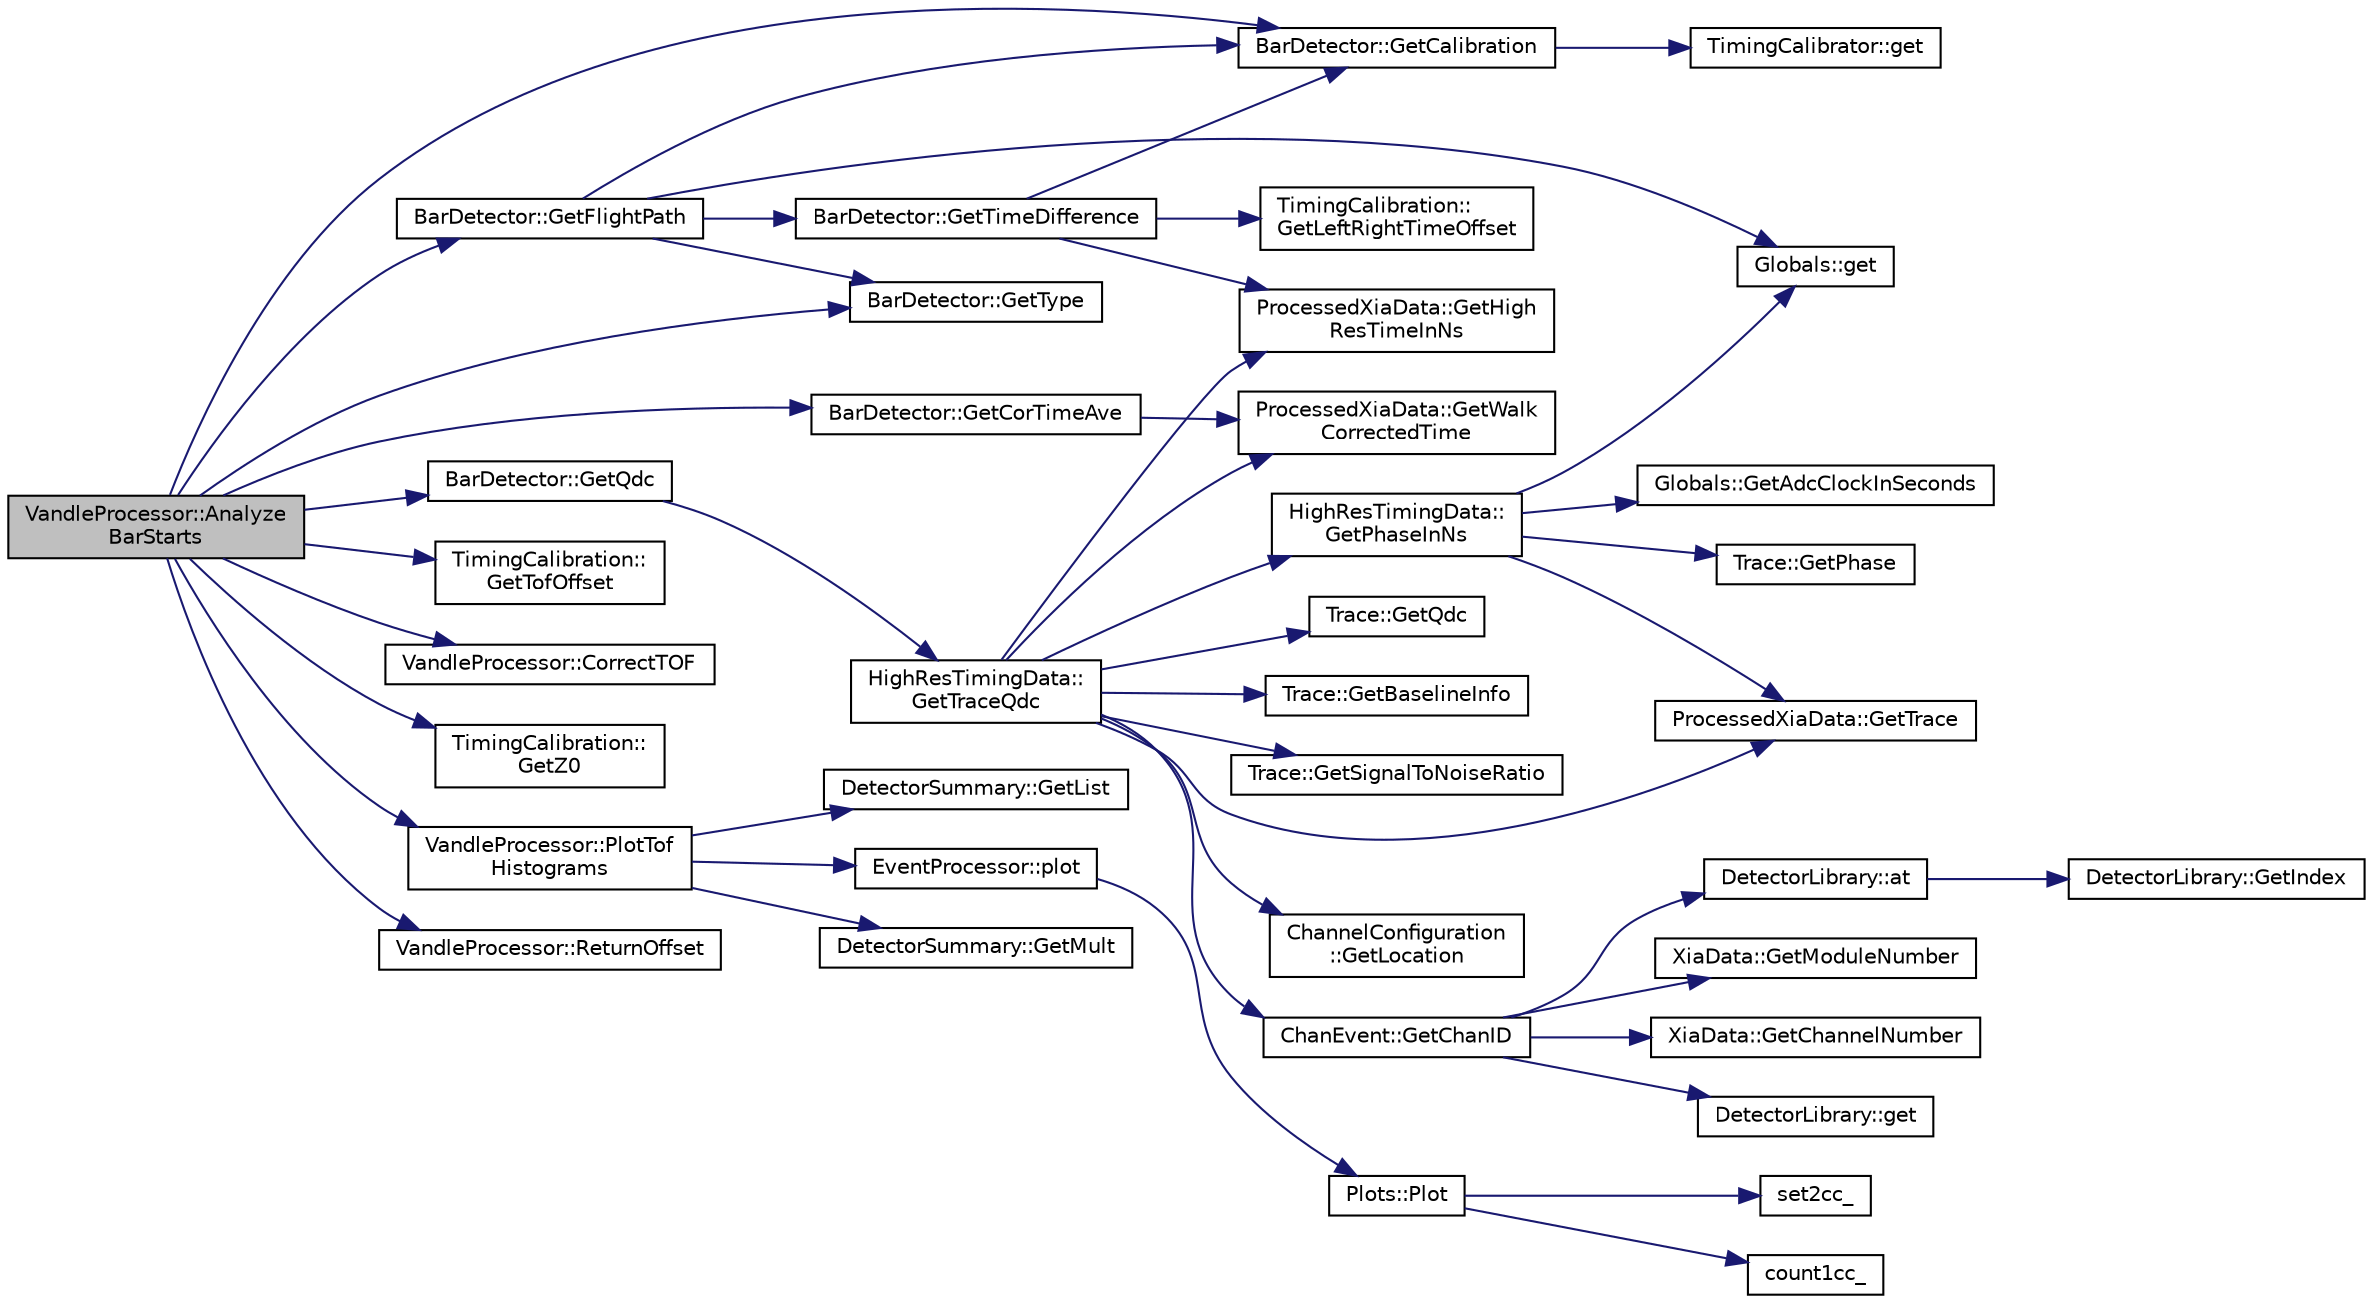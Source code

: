 digraph "VandleProcessor::AnalyzeBarStarts"
{
  edge [fontname="Helvetica",fontsize="10",labelfontname="Helvetica",labelfontsize="10"];
  node [fontname="Helvetica",fontsize="10",shape=record];
  rankdir="LR";
  Node1 [label="VandleProcessor::Analyze\lBarStarts",height=0.2,width=0.4,color="black", fillcolor="grey75", style="filled", fontcolor="black"];
  Node1 -> Node2 [color="midnightblue",fontsize="10",style="solid",fontname="Helvetica"];
  Node2 [label="BarDetector::GetCorTimeAve",height=0.2,width=0.4,color="black", fillcolor="white", style="filled",URL="$d6/d15/class_bar_detector.html#afd27f820c6859b1a69228cd3c238df3c"];
  Node2 -> Node3 [color="midnightblue",fontsize="10",style="solid",fontname="Helvetica"];
  Node3 [label="ProcessedXiaData::GetWalk\lCorrectedTime",height=0.2,width=0.4,color="black", fillcolor="white", style="filled",URL="$df/d3c/class_processed_xia_data.html#a796159b153b67faaaaf00650d4469ab4"];
  Node1 -> Node4 [color="midnightblue",fontsize="10",style="solid",fontname="Helvetica"];
  Node4 [label="BarDetector::GetCalibration",height=0.2,width=0.4,color="black", fillcolor="white", style="filled",URL="$d6/d15/class_bar_detector.html#aa76fb3d3f78aa6d8d3cc572cb18e1f70"];
  Node4 -> Node5 [color="midnightblue",fontsize="10",style="solid",fontname="Helvetica"];
  Node5 [label="TimingCalibrator::get",height=0.2,width=0.4,color="black", fillcolor="white", style="filled",URL="$dd/d02/class_timing_calibrator.html#aef9d53667925c12fee1462de03a5c063"];
  Node1 -> Node6 [color="midnightblue",fontsize="10",style="solid",fontname="Helvetica"];
  Node6 [label="TimingCalibration::\lGetTofOffset",height=0.2,width=0.4,color="black", fillcolor="white", style="filled",URL="$d2/d44/class_timing_calibration.html#a9a525af84fd4ad5deaee261e6320d3cc"];
  Node1 -> Node7 [color="midnightblue",fontsize="10",style="solid",fontname="Helvetica"];
  Node7 [label="VandleProcessor::CorrectTOF",height=0.2,width=0.4,color="black", fillcolor="white", style="filled",URL="$db/d21/class_vandle_processor.html#a0e075e2826fc130f4e3b52f1ad59c871",tooltip="Correct the time of flight based on the geometry of the setup. "];
  Node1 -> Node8 [color="midnightblue",fontsize="10",style="solid",fontname="Helvetica"];
  Node8 [label="BarDetector::GetFlightPath",height=0.2,width=0.4,color="black", fillcolor="white", style="filled",URL="$d6/d15/class_bar_detector.html#a0a587a54d41b2fc35fd1474bc1adadf7"];
  Node8 -> Node9 [color="midnightblue",fontsize="10",style="solid",fontname="Helvetica"];
  Node9 [label="BarDetector::GetType",height=0.2,width=0.4,color="black", fillcolor="white", style="filled",URL="$d6/d15/class_bar_detector.html#a809fe47808591c16680d0fe90500dcdd"];
  Node8 -> Node4 [color="midnightblue",fontsize="10",style="solid",fontname="Helvetica"];
  Node8 -> Node10 [color="midnightblue",fontsize="10",style="solid",fontname="Helvetica"];
  Node10 [label="Globals::get",height=0.2,width=0.4,color="black", fillcolor="white", style="filled",URL="$d3/daf/class_globals.html#ae66fa0173342202c96b13d71a6522512",tooltip="Instance is created upon first call. "];
  Node8 -> Node11 [color="midnightblue",fontsize="10",style="solid",fontname="Helvetica"];
  Node11 [label="BarDetector::GetTimeDifference",height=0.2,width=0.4,color="black", fillcolor="white", style="filled",URL="$d6/d15/class_bar_detector.html#a9aeef4ac770dad5953229e9aacb5b32c"];
  Node11 -> Node12 [color="midnightblue",fontsize="10",style="solid",fontname="Helvetica"];
  Node12 [label="ProcessedXiaData::GetHigh\lResTimeInNs",height=0.2,width=0.4,color="black", fillcolor="white", style="filled",URL="$df/d3c/class_processed_xia_data.html#a5da8714dc3420a4efd9a199de3f56079"];
  Node11 -> Node4 [color="midnightblue",fontsize="10",style="solid",fontname="Helvetica"];
  Node11 -> Node13 [color="midnightblue",fontsize="10",style="solid",fontname="Helvetica"];
  Node13 [label="TimingCalibration::\lGetLeftRightTimeOffset",height=0.2,width=0.4,color="black", fillcolor="white", style="filled",URL="$d2/d44/class_timing_calibration.html#a029592fb044fa928de8a7b67873c489d"];
  Node1 -> Node14 [color="midnightblue",fontsize="10",style="solid",fontname="Helvetica"];
  Node14 [label="TimingCalibration::\lGetZ0",height=0.2,width=0.4,color="black", fillcolor="white", style="filled",URL="$d2/d44/class_timing_calibration.html#af188738a9b1c5065482626f600030823"];
  Node1 -> Node15 [color="midnightblue",fontsize="10",style="solid",fontname="Helvetica"];
  Node15 [label="VandleProcessor::PlotTof\lHistograms",height=0.2,width=0.4,color="black", fillcolor="white", style="filled",URL="$db/d21/class_vandle_processor.html#a1597bac08eca7f01d8da1837ce9a14be"];
  Node15 -> Node16 [color="midnightblue",fontsize="10",style="solid",fontname="Helvetica"];
  Node16 [label="EventProcessor::plot",height=0.2,width=0.4,color="black", fillcolor="white", style="filled",URL="$d6/d65/class_event_processor.html#ad5201bb392726e409ba2a6ac44e764d8",tooltip="Implementation of the plot command to interface with the DAMM routines. "];
  Node16 -> Node17 [color="midnightblue",fontsize="10",style="solid",fontname="Helvetica"];
  Node17 [label="Plots::Plot",height=0.2,width=0.4,color="black", fillcolor="white", style="filled",URL="$d7/d8b/class_plots.html#a68849b82c8c7a5d57f972cbd8de83328",tooltip="Plots into histogram defined by dammId. "];
  Node17 -> Node18 [color="midnightblue",fontsize="10",style="solid",fontname="Helvetica"];
  Node18 [label="count1cc_",height=0.2,width=0.4,color="black", fillcolor="white", style="filled",URL="$da/d57/_scanor_8hpp.html#a31aca3d0ff704e08f8f8968288ae7895",tooltip="Defines the DAMM function to call for 1D hists */. "];
  Node17 -> Node19 [color="midnightblue",fontsize="10",style="solid",fontname="Helvetica"];
  Node19 [label="set2cc_",height=0.2,width=0.4,color="black", fillcolor="white", style="filled",URL="$da/d57/_scanor_8hpp.html#a8b0a662ebdb3f947ba8470bf89f11c3a",tooltip="Defines the DAMM function to call for 2D hists */. "];
  Node15 -> Node20 [color="midnightblue",fontsize="10",style="solid",fontname="Helvetica"];
  Node20 [label="DetectorSummary::GetMult",height=0.2,width=0.4,color="black", fillcolor="white", style="filled",URL="$da/d8d/class_detector_summary.html#a7ac90cef73b4df93002a938d61933cf5"];
  Node15 -> Node21 [color="midnightblue",fontsize="10",style="solid",fontname="Helvetica"];
  Node21 [label="DetectorSummary::GetList",height=0.2,width=0.4,color="black", fillcolor="white", style="filled",URL="$da/d8d/class_detector_summary.html#ade277162067150739e660ab74cc9082d"];
  Node1 -> Node22 [color="midnightblue",fontsize="10",style="solid",fontname="Helvetica"];
  Node22 [label="BarDetector::GetQdc",height=0.2,width=0.4,color="black", fillcolor="white", style="filled",URL="$d6/d15/class_bar_detector.html#a425dd8e2c5639358fa9728dfcc90b35e"];
  Node22 -> Node23 [color="midnightblue",fontsize="10",style="solid",fontname="Helvetica"];
  Node23 [label="HighResTimingData::\lGetTraceQdc",height=0.2,width=0.4,color="black", fillcolor="white", style="filled",URL="$d7/d61/class_high_res_timing_data.html#ae030857390e4ad2262e30f896c9f03b3"];
  Node23 -> Node24 [color="midnightblue",fontsize="10",style="solid",fontname="Helvetica"];
  Node24 [label="ProcessedXiaData::GetTrace",height=0.2,width=0.4,color="black", fillcolor="white", style="filled",URL="$df/d3c/class_processed_xia_data.html#a2d98ff813786abdb09ebc6bd22dbf48d"];
  Node23 -> Node25 [color="midnightblue",fontsize="10",style="solid",fontname="Helvetica"];
  Node25 [label="Trace::GetQdc",height=0.2,width=0.4,color="black", fillcolor="white", style="filled",URL="$dd/db7/class_trace.html#a825c518af0ec6dcba45253c05b562a62"];
  Node23 -> Node12 [color="midnightblue",fontsize="10",style="solid",fontname="Helvetica"];
  Node23 -> Node26 [color="midnightblue",fontsize="10",style="solid",fontname="Helvetica"];
  Node26 [label="Trace::GetBaselineInfo",height=0.2,width=0.4,color="black", fillcolor="white", style="filled",URL="$dd/db7/class_trace.html#aeee6c9b5e253a8df3dd8fa81fccc104f"];
  Node23 -> Node3 [color="midnightblue",fontsize="10",style="solid",fontname="Helvetica"];
  Node23 -> Node27 [color="midnightblue",fontsize="10",style="solid",fontname="Helvetica"];
  Node27 [label="HighResTimingData::\lGetPhaseInNs",height=0.2,width=0.4,color="black", fillcolor="white", style="filled",URL="$d7/d61/class_high_res_timing_data.html#a21273328ec61a432f82cc2af3ec3d0ca"];
  Node27 -> Node24 [color="midnightblue",fontsize="10",style="solid",fontname="Helvetica"];
  Node27 -> Node28 [color="midnightblue",fontsize="10",style="solid",fontname="Helvetica"];
  Node28 [label="Trace::GetPhase",height=0.2,width=0.4,color="black", fillcolor="white", style="filled",URL="$dd/db7/class_trace.html#a4801f8d119d80e64d2fe9269c79e6a9d"];
  Node27 -> Node10 [color="midnightblue",fontsize="10",style="solid",fontname="Helvetica"];
  Node27 -> Node29 [color="midnightblue",fontsize="10",style="solid",fontname="Helvetica"];
  Node29 [label="Globals::GetAdcClockInSeconds",height=0.2,width=0.4,color="black", fillcolor="white", style="filled",URL="$d3/daf/class_globals.html#ad7d77193cd312ff5b05f78d90a5e5c1f"];
  Node23 -> Node30 [color="midnightblue",fontsize="10",style="solid",fontname="Helvetica"];
  Node30 [label="Trace::GetSignalToNoiseRatio",height=0.2,width=0.4,color="black", fillcolor="white", style="filled",URL="$dd/db7/class_trace.html#ad53ba22a9635836d321f35b97ef72dfa"];
  Node23 -> Node31 [color="midnightblue",fontsize="10",style="solid",fontname="Helvetica"];
  Node31 [label="ChanEvent::GetChanID",height=0.2,width=0.4,color="black", fillcolor="white", style="filled",URL="$d5/d91/class_chan_event.html#ac92976ab74eb43a72bf6e6e536f59496"];
  Node31 -> Node32 [color="midnightblue",fontsize="10",style="solid",fontname="Helvetica"];
  Node32 [label="DetectorLibrary::get",height=0.2,width=0.4,color="black", fillcolor="white", style="filled",URL="$dc/dbe/class_detector_library.html#a6ab3ff825daa8b607865086741bc9b2c"];
  Node31 -> Node33 [color="midnightblue",fontsize="10",style="solid",fontname="Helvetica"];
  Node33 [label="DetectorLibrary::at",height=0.2,width=0.4,color="black", fillcolor="white", style="filled",URL="$dc/dbe/class_detector_library.html#a7dc03a85fdd914647e3b4405524d8f02"];
  Node33 -> Node34 [color="midnightblue",fontsize="10",style="solid",fontname="Helvetica"];
  Node34 [label="DetectorLibrary::GetIndex",height=0.2,width=0.4,color="black", fillcolor="white", style="filled",URL="$dc/dbe/class_detector_library.html#a90877646fc3c5c845baa0ff3643335d4"];
  Node31 -> Node35 [color="midnightblue",fontsize="10",style="solid",fontname="Helvetica"];
  Node35 [label="XiaData::GetModuleNumber",height=0.2,width=0.4,color="black", fillcolor="white", style="filled",URL="$d2/ddd/class_xia_data.html#afcf7210c72022a696a926259d1c5ff84"];
  Node31 -> Node36 [color="midnightblue",fontsize="10",style="solid",fontname="Helvetica"];
  Node36 [label="XiaData::GetChannelNumber",height=0.2,width=0.4,color="black", fillcolor="white", style="filled",URL="$d2/ddd/class_xia_data.html#a34bf9ef6f8f1dee918da2be675e7767a"];
  Node23 -> Node37 [color="midnightblue",fontsize="10",style="solid",fontname="Helvetica"];
  Node37 [label="ChannelConfiguration\l::GetLocation",height=0.2,width=0.4,color="black", fillcolor="white", style="filled",URL="$d6/d20/class_channel_configuration.html#a63b0841b2af27b4d019b5f68097a5eef"];
  Node1 -> Node38 [color="midnightblue",fontsize="10",style="solid",fontname="Helvetica"];
  Node38 [label="VandleProcessor::ReturnOffset",height=0.2,width=0.4,color="black", fillcolor="white", style="filled",URL="$db/d21/class_vandle_processor.html#a408e5cbe5f5f5c249c59d00b68946b2f"];
  Node1 -> Node9 [color="midnightblue",fontsize="10",style="solid",fontname="Helvetica"];
}
